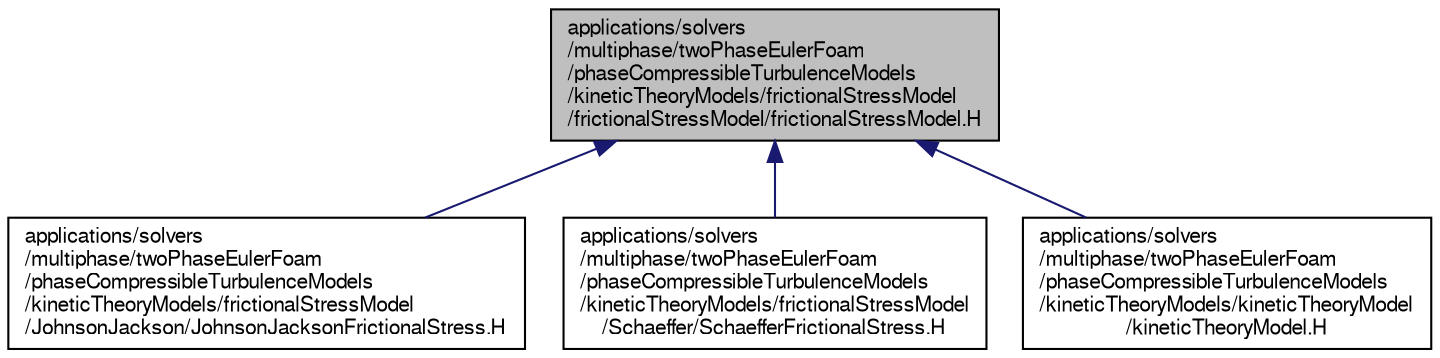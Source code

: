 digraph "applications/solvers/multiphase/twoPhaseEulerFoam/phaseCompressibleTurbulenceModels/kineticTheoryModels/frictionalStressModel/frictionalStressModel/frictionalStressModel.H"
{
  bgcolor="transparent";
  edge [fontname="FreeSans",fontsize="10",labelfontname="FreeSans",labelfontsize="10"];
  node [fontname="FreeSans",fontsize="10",shape=record];
  Node1 [label="applications/solvers\l/multiphase/twoPhaseEulerFoam\l/phaseCompressibleTurbulenceModels\l/kineticTheoryModels/frictionalStressModel\l/frictionalStressModel/frictionalStressModel.H",height=0.2,width=0.4,color="black", fillcolor="grey75", style="filled" fontcolor="black"];
  Node1 -> Node2 [dir="back",color="midnightblue",fontsize="10",style="solid",fontname="FreeSans"];
  Node2 [label="applications/solvers\l/multiphase/twoPhaseEulerFoam\l/phaseCompressibleTurbulenceModels\l/kineticTheoryModels/frictionalStressModel\l/JohnsonJackson/JohnsonJacksonFrictionalStress.H",height=0.2,width=0.4,color="black",URL="$a03413.html"];
  Node1 -> Node3 [dir="back",color="midnightblue",fontsize="10",style="solid",fontname="FreeSans"];
  Node3 [label="applications/solvers\l/multiphase/twoPhaseEulerFoam\l/phaseCompressibleTurbulenceModels\l/kineticTheoryModels/frictionalStressModel\l/Schaeffer/SchaefferFrictionalStress.H",height=0.2,width=0.4,color="black",URL="$a03415.html"];
  Node1 -> Node4 [dir="back",color="midnightblue",fontsize="10",style="solid",fontname="FreeSans"];
  Node4 [label="applications/solvers\l/multiphase/twoPhaseEulerFoam\l/phaseCompressibleTurbulenceModels\l/kineticTheoryModels/kineticTheoryModel\l/kineticTheoryModel.H",height=0.2,width=0.4,color="black",URL="$a03424.html"];
}
